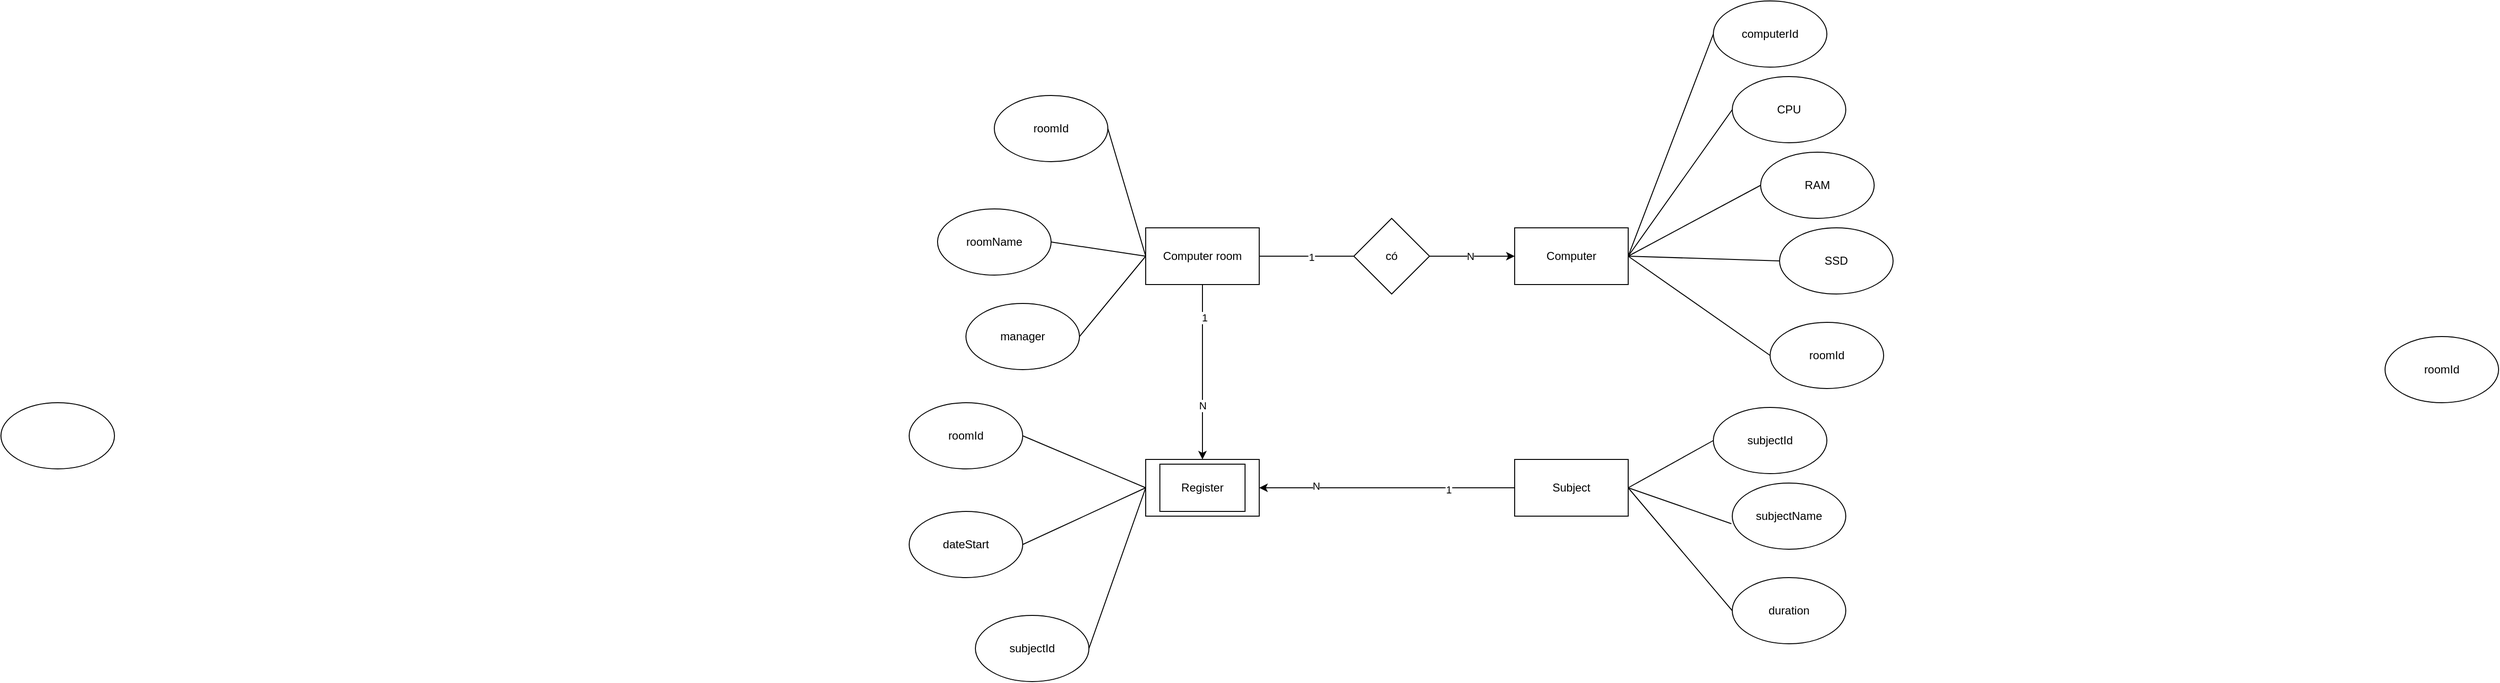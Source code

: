 <mxfile version="26.0.4">
  <diagram name="Page-1" id="LrURdwg1XJNAigIYUBX3">
    <mxGraphModel dx="2800" dy="1802" grid="1" gridSize="10" guides="1" tooltips="1" connect="1" arrows="1" fold="1" page="1" pageScale="1" pageWidth="850" pageHeight="1100" math="0" shadow="0">
      <root>
        <mxCell id="0" />
        <mxCell id="1" parent="0" />
        <mxCell id="U_04j3vn6YRSjikgUyJm-1" value="Computer room" style="rounded=0;whiteSpace=wrap;html=1;" vertex="1" parent="1">
          <mxGeometry x="130" y="220" width="120" height="60" as="geometry" />
        </mxCell>
        <mxCell id="U_04j3vn6YRSjikgUyJm-2" value="Computer" style="rounded=0;whiteSpace=wrap;html=1;" vertex="1" parent="1">
          <mxGeometry x="520" y="220" width="120" height="60" as="geometry" />
        </mxCell>
        <mxCell id="U_04j3vn6YRSjikgUyJm-3" value="Subject" style="rounded=0;whiteSpace=wrap;html=1;" vertex="1" parent="1">
          <mxGeometry x="520" y="465" width="120" height="60" as="geometry" />
        </mxCell>
        <mxCell id="U_04j3vn6YRSjikgUyJm-4" value="có" style="rhombus;whiteSpace=wrap;html=1;" vertex="1" parent="1">
          <mxGeometry x="350" y="210" width="80" height="80" as="geometry" />
        </mxCell>
        <mxCell id="U_04j3vn6YRSjikgUyJm-5" value="roomId" style="ellipse;whiteSpace=wrap;html=1;" vertex="1" parent="1">
          <mxGeometry x="-30" y="80" width="120" height="70" as="geometry" />
        </mxCell>
        <mxCell id="U_04j3vn6YRSjikgUyJm-6" value="" style="endArrow=none;html=1;rounded=0;entryX=0;entryY=0.5;entryDx=0;entryDy=0;exitX=1;exitY=0.5;exitDx=0;exitDy=0;" edge="1" parent="1" source="U_04j3vn6YRSjikgUyJm-1" target="U_04j3vn6YRSjikgUyJm-4">
          <mxGeometry width="50" height="50" relative="1" as="geometry">
            <mxPoint x="280" y="280" as="sourcePoint" />
            <mxPoint x="330" y="230" as="targetPoint" />
          </mxGeometry>
        </mxCell>
        <mxCell id="U_04j3vn6YRSjikgUyJm-7" value="1" style="edgeLabel;html=1;align=center;verticalAlign=middle;resizable=0;points=[];" vertex="1" connectable="0" parent="U_04j3vn6YRSjikgUyJm-6">
          <mxGeometry x="0.1" y="-1" relative="1" as="geometry">
            <mxPoint as="offset" />
          </mxGeometry>
        </mxCell>
        <mxCell id="U_04j3vn6YRSjikgUyJm-8" value="" style="endArrow=classic;html=1;rounded=0;entryX=0;entryY=0.5;entryDx=0;entryDy=0;exitX=1;exitY=0.5;exitDx=0;exitDy=0;" edge="1" parent="1" source="U_04j3vn6YRSjikgUyJm-4" target="U_04j3vn6YRSjikgUyJm-2">
          <mxGeometry width="50" height="50" relative="1" as="geometry">
            <mxPoint x="410" y="310" as="sourcePoint" />
            <mxPoint x="460" y="260" as="targetPoint" />
          </mxGeometry>
        </mxCell>
        <mxCell id="U_04j3vn6YRSjikgUyJm-9" value="N" style="edgeLabel;html=1;align=center;verticalAlign=middle;resizable=0;points=[];" vertex="1" connectable="0" parent="U_04j3vn6YRSjikgUyJm-8">
          <mxGeometry x="-0.044" relative="1" as="geometry">
            <mxPoint as="offset" />
          </mxGeometry>
        </mxCell>
        <mxCell id="U_04j3vn6YRSjikgUyJm-10" value="" style="endArrow=none;html=1;rounded=0;entryX=0;entryY=0.5;entryDx=0;entryDy=0;exitX=1;exitY=0.5;exitDx=0;exitDy=0;" edge="1" parent="1" source="U_04j3vn6YRSjikgUyJm-2" target="U_04j3vn6YRSjikgUyJm-21">
          <mxGeometry width="50" height="50" relative="1" as="geometry">
            <mxPoint x="630" y="360" as="sourcePoint" />
            <mxPoint x="680" y="310" as="targetPoint" />
          </mxGeometry>
        </mxCell>
        <mxCell id="U_04j3vn6YRSjikgUyJm-11" value="roomName" style="ellipse;whiteSpace=wrap;html=1;" vertex="1" parent="1">
          <mxGeometry x="-90" y="200" width="120" height="70" as="geometry" />
        </mxCell>
        <mxCell id="U_04j3vn6YRSjikgUyJm-12" value="manager" style="ellipse;whiteSpace=wrap;html=1;" vertex="1" parent="1">
          <mxGeometry x="-60" y="300" width="120" height="70" as="geometry" />
        </mxCell>
        <mxCell id="U_04j3vn6YRSjikgUyJm-13" value="" style="endArrow=none;html=1;rounded=0;entryX=0;entryY=0.5;entryDx=0;entryDy=0;exitX=1;exitY=0.5;exitDx=0;exitDy=0;" edge="1" parent="1" source="U_04j3vn6YRSjikgUyJm-5" target="U_04j3vn6YRSjikgUyJm-1">
          <mxGeometry width="50" height="50" relative="1" as="geometry">
            <mxPoint x="110" y="180" as="sourcePoint" />
            <mxPoint x="160" y="130" as="targetPoint" />
          </mxGeometry>
        </mxCell>
        <mxCell id="U_04j3vn6YRSjikgUyJm-14" value="" style="endArrow=none;html=1;rounded=0;exitX=1;exitY=0.5;exitDx=0;exitDy=0;entryX=0;entryY=0.5;entryDx=0;entryDy=0;" edge="1" parent="1" source="U_04j3vn6YRSjikgUyJm-11" target="U_04j3vn6YRSjikgUyJm-1">
          <mxGeometry width="50" height="50" relative="1" as="geometry">
            <mxPoint x="70" y="240" as="sourcePoint" />
            <mxPoint x="120" y="190" as="targetPoint" />
          </mxGeometry>
        </mxCell>
        <mxCell id="U_04j3vn6YRSjikgUyJm-15" value="" style="endArrow=none;html=1;rounded=0;entryX=0;entryY=0.5;entryDx=0;entryDy=0;exitX=1;exitY=0.5;exitDx=0;exitDy=0;" edge="1" parent="1" source="U_04j3vn6YRSjikgUyJm-2" target="U_04j3vn6YRSjikgUyJm-17">
          <mxGeometry width="50" height="50" relative="1" as="geometry">
            <mxPoint x="555" y="150" as="sourcePoint" />
            <mxPoint x="605" y="100" as="targetPoint" />
          </mxGeometry>
        </mxCell>
        <mxCell id="U_04j3vn6YRSjikgUyJm-16" value="" style="endArrow=none;html=1;rounded=0;entryX=0;entryY=0.5;entryDx=0;entryDy=0;exitX=1;exitY=0.5;exitDx=0;exitDy=0;" edge="1" parent="1" source="U_04j3vn6YRSjikgUyJm-12" target="U_04j3vn6YRSjikgUyJm-1">
          <mxGeometry width="50" height="50" relative="1" as="geometry">
            <mxPoint x="80" y="380" as="sourcePoint" />
            <mxPoint x="130" y="340" as="targetPoint" />
          </mxGeometry>
        </mxCell>
        <mxCell id="U_04j3vn6YRSjikgUyJm-17" value="computerId" style="ellipse;whiteSpace=wrap;html=1;" vertex="1" parent="1">
          <mxGeometry x="730" y="-20" width="120" height="70" as="geometry" />
        </mxCell>
        <mxCell id="U_04j3vn6YRSjikgUyJm-18" value="CPU" style="ellipse;whiteSpace=wrap;html=1;" vertex="1" parent="1">
          <mxGeometry x="750" y="60" width="120" height="70" as="geometry" />
        </mxCell>
        <mxCell id="U_04j3vn6YRSjikgUyJm-19" value="roomId" style="ellipse;whiteSpace=wrap;html=1;" vertex="1" parent="1">
          <mxGeometry x="1440" y="335" width="120" height="70" as="geometry" />
        </mxCell>
        <mxCell id="U_04j3vn6YRSjikgUyJm-20" value="RAM" style="ellipse;whiteSpace=wrap;html=1;" vertex="1" parent="1">
          <mxGeometry x="780" y="140" width="120" height="70" as="geometry" />
        </mxCell>
        <mxCell id="U_04j3vn6YRSjikgUyJm-21" value="SSD" style="ellipse;whiteSpace=wrap;html=1;" vertex="1" parent="1">
          <mxGeometry x="800" y="220" width="120" height="70" as="geometry" />
        </mxCell>
        <mxCell id="U_04j3vn6YRSjikgUyJm-22" value="" style="endArrow=none;html=1;rounded=0;entryX=0;entryY=0.5;entryDx=0;entryDy=0;exitX=1;exitY=0.5;exitDx=0;exitDy=0;" edge="1" parent="1" source="U_04j3vn6YRSjikgUyJm-2" target="U_04j3vn6YRSjikgUyJm-20">
          <mxGeometry width="50" height="50" relative="1" as="geometry">
            <mxPoint x="480" y="380" as="sourcePoint" />
            <mxPoint x="530" y="330" as="targetPoint" />
          </mxGeometry>
        </mxCell>
        <mxCell id="U_04j3vn6YRSjikgUyJm-23" value="" style="endArrow=none;html=1;rounded=0;entryX=0;entryY=0.5;entryDx=0;entryDy=0;exitX=1;exitY=0.5;exitDx=0;exitDy=0;" edge="1" parent="1" source="U_04j3vn6YRSjikgUyJm-2" target="U_04j3vn6YRSjikgUyJm-18">
          <mxGeometry width="50" height="50" relative="1" as="geometry">
            <mxPoint x="540" y="410" as="sourcePoint" />
            <mxPoint x="590" y="360" as="targetPoint" />
          </mxGeometry>
        </mxCell>
        <mxCell id="U_04j3vn6YRSjikgUyJm-24" value="subjectId" style="ellipse;whiteSpace=wrap;html=1;" vertex="1" parent="1">
          <mxGeometry x="730" y="410" width="120" height="70" as="geometry" />
        </mxCell>
        <mxCell id="U_04j3vn6YRSjikgUyJm-25" value="duration" style="ellipse;whiteSpace=wrap;html=1;" vertex="1" parent="1">
          <mxGeometry x="750" y="590" width="120" height="70" as="geometry" />
        </mxCell>
        <mxCell id="U_04j3vn6YRSjikgUyJm-26" value="subjectName" style="ellipse;whiteSpace=wrap;html=1;" vertex="1" parent="1">
          <mxGeometry x="750" y="490" width="120" height="70" as="geometry" />
        </mxCell>
        <mxCell id="U_04j3vn6YRSjikgUyJm-27" value="" style="rounded=0;whiteSpace=wrap;html=1;" vertex="1" parent="1">
          <mxGeometry x="130" y="465" width="120" height="60" as="geometry" />
        </mxCell>
        <mxCell id="U_04j3vn6YRSjikgUyJm-28" value="Register" style="rounded=0;whiteSpace=wrap;html=1;" vertex="1" parent="1">
          <mxGeometry x="145" y="470" width="90" height="50" as="geometry" />
        </mxCell>
        <mxCell id="U_04j3vn6YRSjikgUyJm-29" value="dateStart" style="ellipse;whiteSpace=wrap;html=1;" vertex="1" parent="1">
          <mxGeometry x="-120" y="520" width="120" height="70" as="geometry" />
        </mxCell>
        <mxCell id="U_04j3vn6YRSjikgUyJm-30" value="" style="ellipse;whiteSpace=wrap;html=1;" vertex="1" parent="1">
          <mxGeometry x="-1080" y="405" width="120" height="70" as="geometry" />
        </mxCell>
        <mxCell id="U_04j3vn6YRSjikgUyJm-31" value="roomId" style="ellipse;whiteSpace=wrap;html=1;" vertex="1" parent="1">
          <mxGeometry x="-120" y="405" width="120" height="70" as="geometry" />
        </mxCell>
        <mxCell id="U_04j3vn6YRSjikgUyJm-32" value="" style="endArrow=none;html=1;rounded=0;entryX=0;entryY=0.5;entryDx=0;entryDy=0;exitX=1;exitY=0.5;exitDx=0;exitDy=0;" edge="1" parent="1" source="U_04j3vn6YRSjikgUyJm-3" target="U_04j3vn6YRSjikgUyJm-24">
          <mxGeometry width="50" height="50" relative="1" as="geometry">
            <mxPoint x="380" y="520" as="sourcePoint" />
            <mxPoint x="430" y="470" as="targetPoint" />
          </mxGeometry>
        </mxCell>
        <mxCell id="U_04j3vn6YRSjikgUyJm-33" value="" style="endArrow=none;html=1;rounded=0;entryX=-0.008;entryY=0.614;entryDx=0;entryDy=0;entryPerimeter=0;exitX=1;exitY=0.5;exitDx=0;exitDy=0;" edge="1" parent="1" source="U_04j3vn6YRSjikgUyJm-3" target="U_04j3vn6YRSjikgUyJm-26">
          <mxGeometry width="50" height="50" relative="1" as="geometry">
            <mxPoint x="590" y="570" as="sourcePoint" />
            <mxPoint x="640" y="520" as="targetPoint" />
          </mxGeometry>
        </mxCell>
        <mxCell id="U_04j3vn6YRSjikgUyJm-34" value="" style="endArrow=none;html=1;rounded=0;entryX=0;entryY=0.5;entryDx=0;entryDy=0;exitX=1;exitY=0.5;exitDx=0;exitDy=0;" edge="1" parent="1" source="U_04j3vn6YRSjikgUyJm-3" target="U_04j3vn6YRSjikgUyJm-25">
          <mxGeometry width="50" height="50" relative="1" as="geometry">
            <mxPoint x="240" y="570" as="sourcePoint" />
            <mxPoint x="290" y="520" as="targetPoint" />
          </mxGeometry>
        </mxCell>
        <mxCell id="U_04j3vn6YRSjikgUyJm-35" value="" style="endArrow=none;html=1;rounded=0;exitX=1;exitY=0.5;exitDx=0;exitDy=0;entryX=0;entryY=0.5;entryDx=0;entryDy=0;" edge="1" parent="1" source="U_04j3vn6YRSjikgUyJm-31" target="U_04j3vn6YRSjikgUyJm-27">
          <mxGeometry width="50" height="50" relative="1" as="geometry">
            <mxPoint x="240" y="510" as="sourcePoint" />
            <mxPoint x="290" y="460" as="targetPoint" />
          </mxGeometry>
        </mxCell>
        <mxCell id="U_04j3vn6YRSjikgUyJm-36" value="" style="endArrow=none;html=1;rounded=0;entryX=0;entryY=0.5;entryDx=0;entryDy=0;exitX=1;exitY=0.5;exitDx=0;exitDy=0;" edge="1" parent="1" source="U_04j3vn6YRSjikgUyJm-29" target="U_04j3vn6YRSjikgUyJm-27">
          <mxGeometry width="50" height="50" relative="1" as="geometry">
            <mxPoint x="-80" y="660" as="sourcePoint" />
            <mxPoint x="-30" y="610" as="targetPoint" />
          </mxGeometry>
        </mxCell>
        <mxCell id="U_04j3vn6YRSjikgUyJm-37" value="subjectId" style="ellipse;whiteSpace=wrap;html=1;" vertex="1" parent="1">
          <mxGeometry x="-50" y="630" width="120" height="70" as="geometry" />
        </mxCell>
        <mxCell id="U_04j3vn6YRSjikgUyJm-38" value="" style="endArrow=none;html=1;rounded=0;entryX=0;entryY=0.5;entryDx=0;entryDy=0;exitX=1;exitY=0.5;exitDx=0;exitDy=0;" edge="1" parent="1" source="U_04j3vn6YRSjikgUyJm-37" target="U_04j3vn6YRSjikgUyJm-27">
          <mxGeometry width="50" height="50" relative="1" as="geometry">
            <mxPoint x="420" y="530" as="sourcePoint" />
            <mxPoint x="470" y="480" as="targetPoint" />
          </mxGeometry>
        </mxCell>
        <mxCell id="U_04j3vn6YRSjikgUyJm-39" value="roomId" style="ellipse;whiteSpace=wrap;html=1;" vertex="1" parent="1">
          <mxGeometry x="790" y="320" width="120" height="70" as="geometry" />
        </mxCell>
        <mxCell id="U_04j3vn6YRSjikgUyJm-40" value="" style="endArrow=none;html=1;rounded=0;entryX=0;entryY=0.5;entryDx=0;entryDy=0;exitX=1;exitY=0.5;exitDx=0;exitDy=0;" edge="1" parent="1" source="U_04j3vn6YRSjikgUyJm-2" target="U_04j3vn6YRSjikgUyJm-39">
          <mxGeometry width="50" height="50" relative="1" as="geometry">
            <mxPoint x="640" y="300" as="sourcePoint" />
            <mxPoint x="800" y="305" as="targetPoint" />
          </mxGeometry>
        </mxCell>
        <mxCell id="U_04j3vn6YRSjikgUyJm-41" value="" style="endArrow=classic;html=1;rounded=0;exitX=0;exitY=0.5;exitDx=0;exitDy=0;entryX=1;entryY=0.5;entryDx=0;entryDy=0;" edge="1" parent="1" source="U_04j3vn6YRSjikgUyJm-3" target="U_04j3vn6YRSjikgUyJm-27">
          <mxGeometry width="50" height="50" relative="1" as="geometry">
            <mxPoint x="430" y="390" as="sourcePoint" />
            <mxPoint x="480" y="340" as="targetPoint" />
          </mxGeometry>
        </mxCell>
        <mxCell id="U_04j3vn6YRSjikgUyJm-42" value="1" style="edgeLabel;html=1;align=center;verticalAlign=middle;resizable=0;points=[];" vertex="1" connectable="0" parent="U_04j3vn6YRSjikgUyJm-41">
          <mxGeometry x="-0.48" y="2" relative="1" as="geometry">
            <mxPoint as="offset" />
          </mxGeometry>
        </mxCell>
        <mxCell id="U_04j3vn6YRSjikgUyJm-43" value="N" style="edgeLabel;html=1;align=center;verticalAlign=middle;resizable=0;points=[];" vertex="1" connectable="0" parent="U_04j3vn6YRSjikgUyJm-41">
          <mxGeometry x="0.557" y="-2" relative="1" as="geometry">
            <mxPoint as="offset" />
          </mxGeometry>
        </mxCell>
        <mxCell id="U_04j3vn6YRSjikgUyJm-44" value="" style="endArrow=classic;html=1;rounded=0;entryX=0.5;entryY=0;entryDx=0;entryDy=0;exitX=0.5;exitY=1;exitDx=0;exitDy=0;" edge="1" parent="1" source="U_04j3vn6YRSjikgUyJm-1" target="U_04j3vn6YRSjikgUyJm-27">
          <mxGeometry width="50" height="50" relative="1" as="geometry">
            <mxPoint x="430" y="390" as="sourcePoint" />
            <mxPoint x="480" y="340" as="targetPoint" />
          </mxGeometry>
        </mxCell>
        <mxCell id="U_04j3vn6YRSjikgUyJm-45" value="1" style="edgeLabel;html=1;align=center;verticalAlign=middle;resizable=0;points=[];" vertex="1" connectable="0" parent="U_04j3vn6YRSjikgUyJm-44">
          <mxGeometry x="-0.626" y="2" relative="1" as="geometry">
            <mxPoint as="offset" />
          </mxGeometry>
        </mxCell>
        <mxCell id="U_04j3vn6YRSjikgUyJm-46" value="N" style="edgeLabel;html=1;align=center;verticalAlign=middle;resizable=0;points=[];" vertex="1" connectable="0" parent="U_04j3vn6YRSjikgUyJm-44">
          <mxGeometry x="0.379" relative="1" as="geometry">
            <mxPoint as="offset" />
          </mxGeometry>
        </mxCell>
      </root>
    </mxGraphModel>
  </diagram>
</mxfile>
